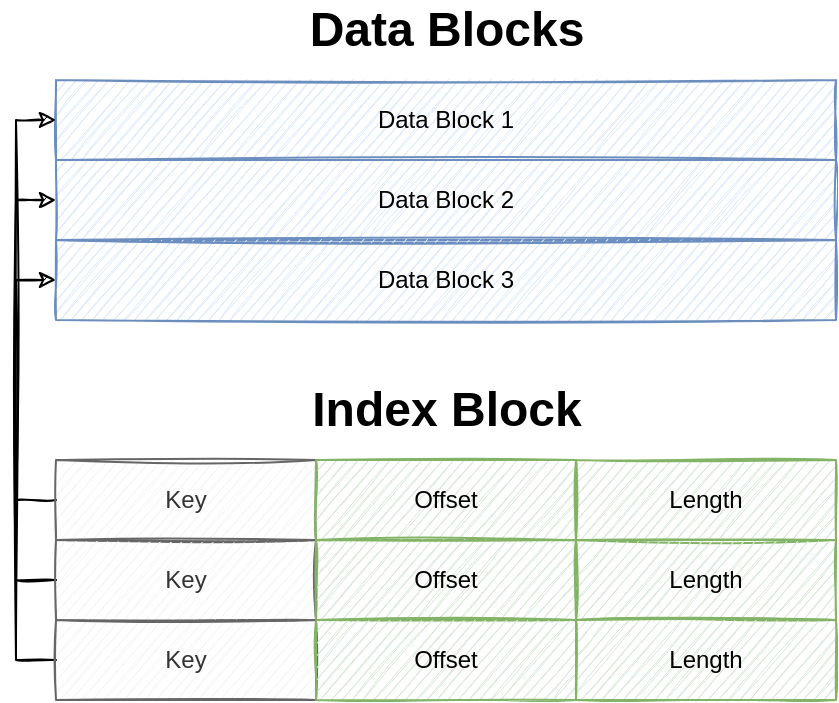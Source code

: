 <mxfile version="13.7.3" type="device"><diagram id="tH6_gkvQnhyxlXp9um7M" name="第 1 页"><mxGraphModel dx="1038" dy="599" grid="1" gridSize="10" guides="1" tooltips="1" connect="1" arrows="1" fold="1" page="1" pageScale="1" pageWidth="827" pageHeight="1169" math="0" shadow="0"><root><mxCell id="0"/><mxCell id="1" parent="0"/><mxCell id="lvxiYLNwBEk0JRWhWaSR-1" value="Data Block 1" style="whiteSpace=wrap;html=1;sketch=1;fillColor=#dae8fc;strokeColor=#6c8ebf;" parent="1" vertex="1"><mxGeometry x="350" y="310" width="390" height="40" as="geometry"/></mxCell><mxCell id="lvxiYLNwBEk0JRWhWaSR-2" value="Data Block 2" style="whiteSpace=wrap;html=1;sketch=1;fillColor=#dae8fc;strokeColor=#6c8ebf;" parent="1" vertex="1"><mxGeometry x="350" y="350" width="390" height="40" as="geometry"/></mxCell><mxCell id="lvxiYLNwBEk0JRWhWaSR-7" style="edgeStyle=orthogonalEdgeStyle;sketch=1;orthogonalLoop=1;jettySize=auto;html=1;exitX=0;exitY=0.5;exitDx=0;exitDy=0;entryX=0;entryY=0.5;entryDx=0;entryDy=0;fontSize=24;rounded=0;" parent="1" source="lvxiYLNwBEk0JRWhWaSR-3" target="lvxiYLNwBEk0JRWhWaSR-1" edge="1"><mxGeometry relative="1" as="geometry"/></mxCell><mxCell id="lvxiYLNwBEk0JRWhWaSR-8" style="edgeStyle=orthogonalEdgeStyle;sketch=1;orthogonalLoop=1;jettySize=auto;html=1;exitX=0;exitY=0.5;exitDx=0;exitDy=0;entryX=0;entryY=0.5;entryDx=0;entryDy=0;fontSize=24;rounded=0;" parent="1" source="lvxiYLNwBEk0JRWhWaSR-18" target="lvxiYLNwBEk0JRWhWaSR-2" edge="1"><mxGeometry relative="1" as="geometry"/></mxCell><mxCell id="lvxiYLNwBEk0JRWhWaSR-9" style="edgeStyle=orthogonalEdgeStyle;sketch=1;orthogonalLoop=1;jettySize=auto;html=1;exitX=0;exitY=0.5;exitDx=0;exitDy=0;entryX=0;entryY=0.5;entryDx=0;entryDy=0;fontSize=24;rounded=0;" parent="1" source="lvxiYLNwBEk0JRWhWaSR-22" target="lvxiYLNwBEk0JRWhWaSR-4" edge="1"><mxGeometry relative="1" as="geometry"/></mxCell><mxCell id="lvxiYLNwBEk0JRWhWaSR-4" value="Data Block 3" style="whiteSpace=wrap;html=1;sketch=1;fillColor=#dae8fc;strokeColor=#6c8ebf;" parent="1" vertex="1"><mxGeometry x="350" y="390" width="390" height="40" as="geometry"/></mxCell><mxCell id="lvxiYLNwBEk0JRWhWaSR-5" value="Data Blocks" style="text;html=1;align=center;verticalAlign=middle;resizable=0;points=[];autosize=1;fontSize=24;fontStyle=1;" parent="1" vertex="1"><mxGeometry x="470" y="270" width="150" height="30" as="geometry"/></mxCell><mxCell id="lvxiYLNwBEk0JRWhWaSR-6" value="Index Block" style="text;html=1;align=center;verticalAlign=middle;resizable=0;points=[];autosize=1;fontSize=24;fontStyle=1;" parent="1" vertex="1"><mxGeometry x="470" y="460" width="150" height="30" as="geometry"/></mxCell><mxCell id="lvxiYLNwBEk0JRWhWaSR-16" value="" style="group" parent="1" vertex="1" connectable="0"><mxGeometry x="350" y="500" width="390" height="40" as="geometry"/></mxCell><mxCell id="lvxiYLNwBEk0JRWhWaSR-3" value="Key" style="whiteSpace=wrap;html=1;sketch=1;fillColor=#f5f5f5;strokeColor=#666666;glass=0;shadow=0;fontColor=#333333;" parent="lvxiYLNwBEk0JRWhWaSR-16" vertex="1"><mxGeometry width="130" height="40" as="geometry"/></mxCell><mxCell id="lvxiYLNwBEk0JRWhWaSR-11" value="Offset" style="whiteSpace=wrap;html=1;sketch=1;fillColor=#d5e8d4;strokeColor=#82b366;glass=0;shadow=0;" parent="lvxiYLNwBEk0JRWhWaSR-16" vertex="1"><mxGeometry x="130" width="130" height="40" as="geometry"/></mxCell><mxCell id="lvxiYLNwBEk0JRWhWaSR-12" value="Length" style="whiteSpace=wrap;html=1;sketch=1;fillColor=#d5e8d4;strokeColor=#82b366;glass=0;shadow=0;" parent="lvxiYLNwBEk0JRWhWaSR-16" vertex="1"><mxGeometry x="260" width="130" height="40" as="geometry"/></mxCell><mxCell id="lvxiYLNwBEk0JRWhWaSR-17" value="" style="group" parent="1" vertex="1" connectable="0"><mxGeometry x="350" y="540" width="390" height="40" as="geometry"/></mxCell><mxCell id="lvxiYLNwBEk0JRWhWaSR-18" value="Key" style="whiteSpace=wrap;html=1;sketch=1;fillColor=#f5f5f5;strokeColor=#666666;glass=0;shadow=0;fontColor=#333333;" parent="lvxiYLNwBEk0JRWhWaSR-17" vertex="1"><mxGeometry width="130" height="40" as="geometry"/></mxCell><mxCell id="lvxiYLNwBEk0JRWhWaSR-19" value="Offset" style="whiteSpace=wrap;html=1;sketch=1;fillColor=#d5e8d4;strokeColor=#82b366;glass=0;shadow=0;" parent="lvxiYLNwBEk0JRWhWaSR-17" vertex="1"><mxGeometry x="130" width="130" height="40" as="geometry"/></mxCell><mxCell id="lvxiYLNwBEk0JRWhWaSR-20" value="Length" style="whiteSpace=wrap;html=1;sketch=1;fillColor=#d5e8d4;strokeColor=#82b366;glass=0;shadow=0;" parent="lvxiYLNwBEk0JRWhWaSR-17" vertex="1"><mxGeometry x="260" width="130" height="40" as="geometry"/></mxCell><mxCell id="lvxiYLNwBEk0JRWhWaSR-21" value="" style="group" parent="1" vertex="1" connectable="0"><mxGeometry x="350" y="580" width="390" height="40" as="geometry"/></mxCell><mxCell id="lvxiYLNwBEk0JRWhWaSR-22" value="Key" style="whiteSpace=wrap;html=1;sketch=1;fillColor=#f5f5f5;strokeColor=#666666;glass=0;shadow=0;fontColor=#333333;" parent="lvxiYLNwBEk0JRWhWaSR-21" vertex="1"><mxGeometry width="130" height="40" as="geometry"/></mxCell><mxCell id="lvxiYLNwBEk0JRWhWaSR-23" value="Offset" style="whiteSpace=wrap;html=1;sketch=1;fillColor=#d5e8d4;strokeColor=#82b366;glass=0;shadow=0;" parent="lvxiYLNwBEk0JRWhWaSR-21" vertex="1"><mxGeometry x="130" width="130" height="40" as="geometry"/></mxCell><mxCell id="lvxiYLNwBEk0JRWhWaSR-24" value="Length" style="whiteSpace=wrap;html=1;sketch=1;fillColor=#d5e8d4;strokeColor=#82b366;glass=0;shadow=0;" parent="lvxiYLNwBEk0JRWhWaSR-21" vertex="1"><mxGeometry x="260" width="130" height="40" as="geometry"/></mxCell></root></mxGraphModel></diagram></mxfile>